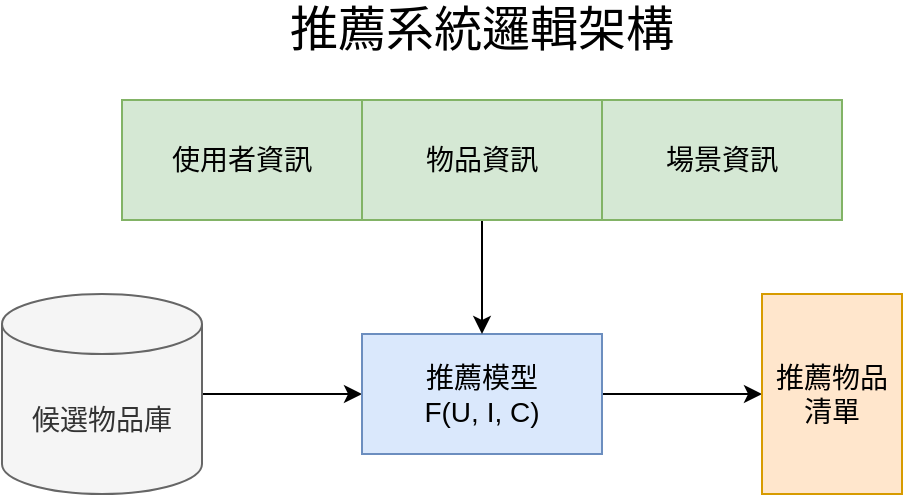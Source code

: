 <mxfile version="15.8.6" type="github">
  <diagram id="5sF5ZyrV6DTs_JzKhUMP" name="第1頁">
    <mxGraphModel dx="1422" dy="762" grid="1" gridSize="10" guides="1" tooltips="1" connect="1" arrows="1" fold="1" page="1" pageScale="1" pageWidth="827" pageHeight="1169" math="0" shadow="0">
      <root>
        <mxCell id="0" />
        <mxCell id="1" parent="0" />
        <mxCell id="dWe2MXaykKoBHlvBB-Hw-3" value="" style="edgeStyle=orthogonalEdgeStyle;rounded=0;orthogonalLoop=1;jettySize=auto;html=1;" edge="1" parent="1" source="dWe2MXaykKoBHlvBB-Hw-1" target="dWe2MXaykKoBHlvBB-Hw-2">
          <mxGeometry relative="1" as="geometry" />
        </mxCell>
        <mxCell id="dWe2MXaykKoBHlvBB-Hw-1" value="&lt;font style=&quot;font-size: 14px&quot;&gt;候選物品庫&lt;/font&gt;" style="shape=cylinder3;whiteSpace=wrap;html=1;boundedLbl=1;backgroundOutline=1;size=15;fillColor=#f5f5f5;fontColor=#333333;strokeColor=#666666;" vertex="1" parent="1">
          <mxGeometry x="110" y="177" width="100" height="100" as="geometry" />
        </mxCell>
        <mxCell id="dWe2MXaykKoBHlvBB-Hw-5" value="" style="edgeStyle=orthogonalEdgeStyle;rounded=0;orthogonalLoop=1;jettySize=auto;html=1;" edge="1" parent="1" source="dWe2MXaykKoBHlvBB-Hw-2" target="dWe2MXaykKoBHlvBB-Hw-4">
          <mxGeometry relative="1" as="geometry" />
        </mxCell>
        <mxCell id="dWe2MXaykKoBHlvBB-Hw-2" value="&lt;font style=&quot;font-size: 14px&quot;&gt;推薦模型&lt;br&gt;F(U, I, C)&lt;/font&gt;" style="whiteSpace=wrap;html=1;fillColor=#dae8fc;strokeColor=#6c8ebf;" vertex="1" parent="1">
          <mxGeometry x="290" y="197" width="120" height="60" as="geometry" />
        </mxCell>
        <mxCell id="dWe2MXaykKoBHlvBB-Hw-4" value="&lt;font style=&quot;font-size: 14px&quot;&gt;推薦物品清單&lt;/font&gt;" style="whiteSpace=wrap;html=1;fillColor=#ffe6cc;strokeColor=#d79b00;" vertex="1" parent="1">
          <mxGeometry x="490" y="177" width="70" height="100" as="geometry" />
        </mxCell>
        <mxCell id="dWe2MXaykKoBHlvBB-Hw-8" value="" style="edgeStyle=orthogonalEdgeStyle;rounded=0;orthogonalLoop=1;jettySize=auto;html=1;" edge="1" parent="1" source="dWe2MXaykKoBHlvBB-Hw-6" target="dWe2MXaykKoBHlvBB-Hw-2">
          <mxGeometry relative="1" as="geometry" />
        </mxCell>
        <mxCell id="dWe2MXaykKoBHlvBB-Hw-6" value="&lt;font style=&quot;font-size: 14px&quot;&gt;物品資訊&lt;/font&gt;" style="whiteSpace=wrap;html=1;fillColor=#d5e8d4;strokeColor=#82b366;" vertex="1" parent="1">
          <mxGeometry x="290" y="80" width="120" height="60" as="geometry" />
        </mxCell>
        <mxCell id="dWe2MXaykKoBHlvBB-Hw-9" value="&lt;font style=&quot;font-size: 14px&quot;&gt;場景資訊&lt;/font&gt;" style="whiteSpace=wrap;html=1;fillColor=#d5e8d4;strokeColor=#82b366;" vertex="1" parent="1">
          <mxGeometry x="410" y="80" width="120" height="60" as="geometry" />
        </mxCell>
        <mxCell id="dWe2MXaykKoBHlvBB-Hw-11" value="&lt;font style=&quot;font-size: 14px&quot;&gt;使用者資訊&lt;/font&gt;" style="whiteSpace=wrap;html=1;fillColor=#d5e8d4;strokeColor=#82b366;" vertex="1" parent="1">
          <mxGeometry x="170" y="80" width="120" height="60" as="geometry" />
        </mxCell>
        <mxCell id="dWe2MXaykKoBHlvBB-Hw-13" value="&lt;font style=&quot;font-size: 24px&quot;&gt;推薦系統邏輯架構&lt;/font&gt;" style="text;html=1;strokeColor=none;fillColor=none;align=center;verticalAlign=middle;whiteSpace=wrap;rounded=0;" vertex="1" parent="1">
          <mxGeometry x="245" y="30" width="210" height="30" as="geometry" />
        </mxCell>
      </root>
    </mxGraphModel>
  </diagram>
</mxfile>
